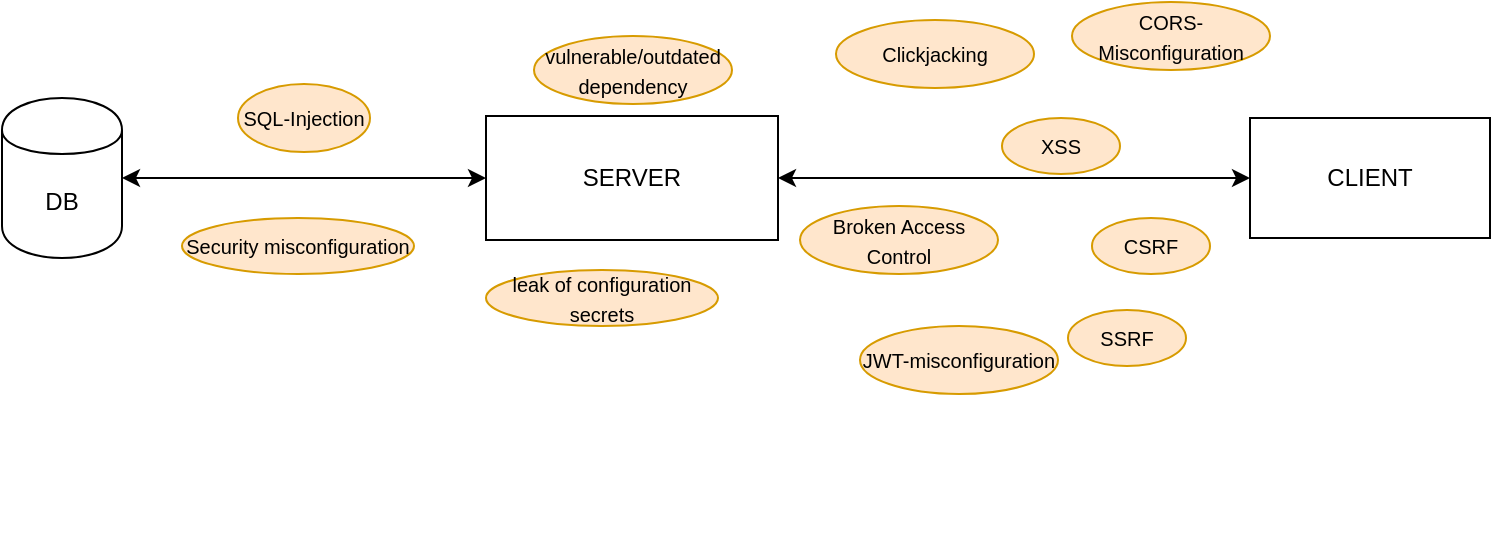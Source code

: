 <mxfile version="13.0.3" type="device"><diagram id="eXGKl2ph5puRyvQvnVN2" name="Page-1"><mxGraphModel dx="981" dy="532" grid="0" gridSize="10" guides="1" tooltips="1" connect="1" arrows="1" fold="1" page="1" pageScale="1" pageWidth="850" pageHeight="1100" math="0" shadow="0"><root><mxCell id="0"/><mxCell id="1" parent="0"/><mxCell id="t5IpYReJdPEWwIWsccZB-1" value="SERVER" style="rounded=0;whiteSpace=wrap;html=1;" vertex="1" parent="1"><mxGeometry x="292" y="257" width="146" height="62" as="geometry"/></mxCell><mxCell id="t5IpYReJdPEWwIWsccZB-2" value="CLIENT" style="rounded=0;whiteSpace=wrap;html=1;" vertex="1" parent="1"><mxGeometry x="674" y="258" width="120" height="60" as="geometry"/></mxCell><mxCell id="t5IpYReJdPEWwIWsccZB-3" value="DB" style="shape=cylinder;whiteSpace=wrap;html=1;boundedLbl=1;backgroundOutline=1;" vertex="1" parent="1"><mxGeometry x="50" y="248" width="60" height="80" as="geometry"/></mxCell><mxCell id="t5IpYReJdPEWwIWsccZB-9" value="&lt;font style=&quot;font-size: 10px&quot;&gt;SQL-Injection&lt;/font&gt;" style="ellipse;whiteSpace=wrap;html=1;fillColor=#ffe6cc;strokeColor=#d79b00;" vertex="1" parent="1"><mxGeometry x="168" y="241" width="66" height="34" as="geometry"/></mxCell><mxCell id="t5IpYReJdPEWwIWsccZB-13" value="" style="endArrow=classic;startArrow=classic;html=1;entryX=1;entryY=0.5;entryDx=0;entryDy=0;exitX=0;exitY=0.5;exitDx=0;exitDy=0;" edge="1" parent="1" source="t5IpYReJdPEWwIWsccZB-1" target="t5IpYReJdPEWwIWsccZB-3"><mxGeometry width="50" height="50" relative="1" as="geometry"><mxPoint x="173" y="403" as="sourcePoint"/><mxPoint x="223" y="353" as="targetPoint"/></mxGeometry></mxCell><mxCell id="t5IpYReJdPEWwIWsccZB-14" value="" style="endArrow=classic;startArrow=classic;html=1;exitX=1;exitY=0.5;exitDx=0;exitDy=0;" edge="1" parent="1" source="t5IpYReJdPEWwIWsccZB-1" target="t5IpYReJdPEWwIWsccZB-2"><mxGeometry width="50" height="50" relative="1" as="geometry"><mxPoint x="183" y="413" as="sourcePoint"/><mxPoint x="233" y="363" as="targetPoint"/></mxGeometry></mxCell><mxCell id="t5IpYReJdPEWwIWsccZB-16" value="&lt;font style=&quot;font-size: 10px&quot;&gt;Broken Access Control&lt;/font&gt;" style="ellipse;whiteSpace=wrap;html=1;fillColor=#ffe6cc;strokeColor=#d79b00;" vertex="1" parent="1"><mxGeometry x="449" y="302" width="99" height="34" as="geometry"/></mxCell><mxCell id="t5IpYReJdPEWwIWsccZB-23" value="&lt;font style=&quot;font-size: 10px&quot;&gt;CSRF&lt;/font&gt;" style="ellipse;whiteSpace=wrap;html=1;fillColor=#ffe6cc;strokeColor=#d79b00;" vertex="1" parent="1"><mxGeometry x="595" y="308" width="59" height="28" as="geometry"/></mxCell><mxCell id="t5IpYReJdPEWwIWsccZB-24" value="&lt;span style=&quot;font-size: 10px&quot;&gt;XSS&lt;/span&gt;" style="ellipse;whiteSpace=wrap;html=1;fillColor=#ffe6cc;strokeColor=#d79b00;" vertex="1" parent="1"><mxGeometry x="550" y="258" width="59" height="28" as="geometry"/></mxCell><mxCell id="t5IpYReJdPEWwIWsccZB-25" value="&lt;font style=&quot;font-size: 10px&quot;&gt;CORS-Misconfiguration&lt;/font&gt;" style="ellipse;whiteSpace=wrap;html=1;fillColor=#ffe6cc;strokeColor=#d79b00;" vertex="1" parent="1"><mxGeometry x="585" y="200" width="99" height="34" as="geometry"/></mxCell><mxCell id="t5IpYReJdPEWwIWsccZB-26" value="&lt;font style=&quot;font-size: 10px&quot;&gt;Clickjacking&lt;/font&gt;" style="ellipse;whiteSpace=wrap;html=1;fillColor=#ffe6cc;strokeColor=#d79b00;" vertex="1" parent="1"><mxGeometry x="467" y="209" width="99" height="34" as="geometry"/></mxCell><mxCell id="t5IpYReJdPEWwIWsccZB-28" value="&lt;span style=&quot;font-size: 10px&quot;&gt;SSRF&lt;/span&gt;" style="ellipse;whiteSpace=wrap;html=1;fillColor=#ffe6cc;strokeColor=#d79b00;" vertex="1" parent="1"><mxGeometry x="583" y="354" width="59" height="28" as="geometry"/></mxCell><mxCell id="t5IpYReJdPEWwIWsccZB-29" value="&lt;font style=&quot;font-size: 10px&quot;&gt;vulnerable/outdated dependency&lt;/font&gt;" style="ellipse;whiteSpace=wrap;html=1;fillColor=#ffe6cc;strokeColor=#d79b00;" vertex="1" parent="1"><mxGeometry x="316" y="217" width="99" height="34" as="geometry"/></mxCell><mxCell id="t5IpYReJdPEWwIWsccZB-30" value="&lt;font style=&quot;font-size: 10px&quot;&gt;leak of configuration secrets&lt;/font&gt;" style="ellipse;whiteSpace=wrap;html=1;fillColor=#ffe6cc;strokeColor=#d79b00;" vertex="1" parent="1"><mxGeometry x="292" y="334" width="116" height="28" as="geometry"/></mxCell><mxCell id="t5IpYReJdPEWwIWsccZB-32" value="&lt;font style=&quot;font-size: 10px&quot;&gt;JWT-misconfiguration&lt;/font&gt;" style="ellipse;whiteSpace=wrap;html=1;fillColor=#ffe6cc;strokeColor=#d79b00;" vertex="1" parent="1"><mxGeometry x="479" y="362" width="99" height="34" as="geometry"/></mxCell><mxCell id="t5IpYReJdPEWwIWsccZB-33" value="&lt;font style=&quot;font-size: 10px&quot;&gt;Security misconfiguration&lt;/font&gt;" style="ellipse;whiteSpace=wrap;html=1;fillColor=#ffe6cc;strokeColor=#d79b00;" vertex="1" parent="1"><mxGeometry x="140" y="308" width="116" height="28" as="geometry"/></mxCell><mxCell id="t5IpYReJdPEWwIWsccZB-36" value="&lt;div style=&quot;text-align: left&quot;&gt;&lt;br&gt;&lt;/div&gt;" style="text;html=1;strokeColor=none;fillColor=none;align=center;verticalAlign=middle;whiteSpace=wrap;rounded=0;" vertex="1" parent="1"><mxGeometry x="488" y="448" width="215" height="20" as="geometry"/></mxCell></root></mxGraphModel></diagram></mxfile>